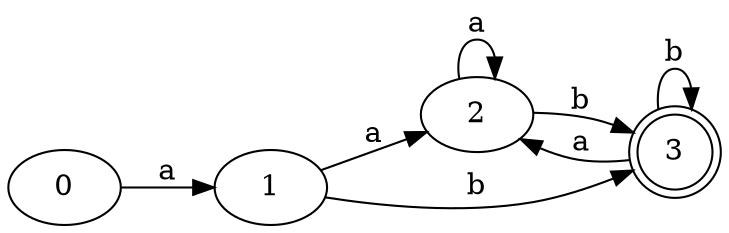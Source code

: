 digraph Automata {
	rankdir=LR
	0 [label=0]
	1 [label=1]
	2 [label=2]
	3 [label=3 shape=doublecircle]
	0 -> 1 [label=a]
	1 -> 2 [label=a]
	1 -> 3 [label=b]
	2 -> 2 [label=a]
	2 -> 3 [label=b]
	3 -> 2 [label=a]
	3 -> 3 [label=b]
}

